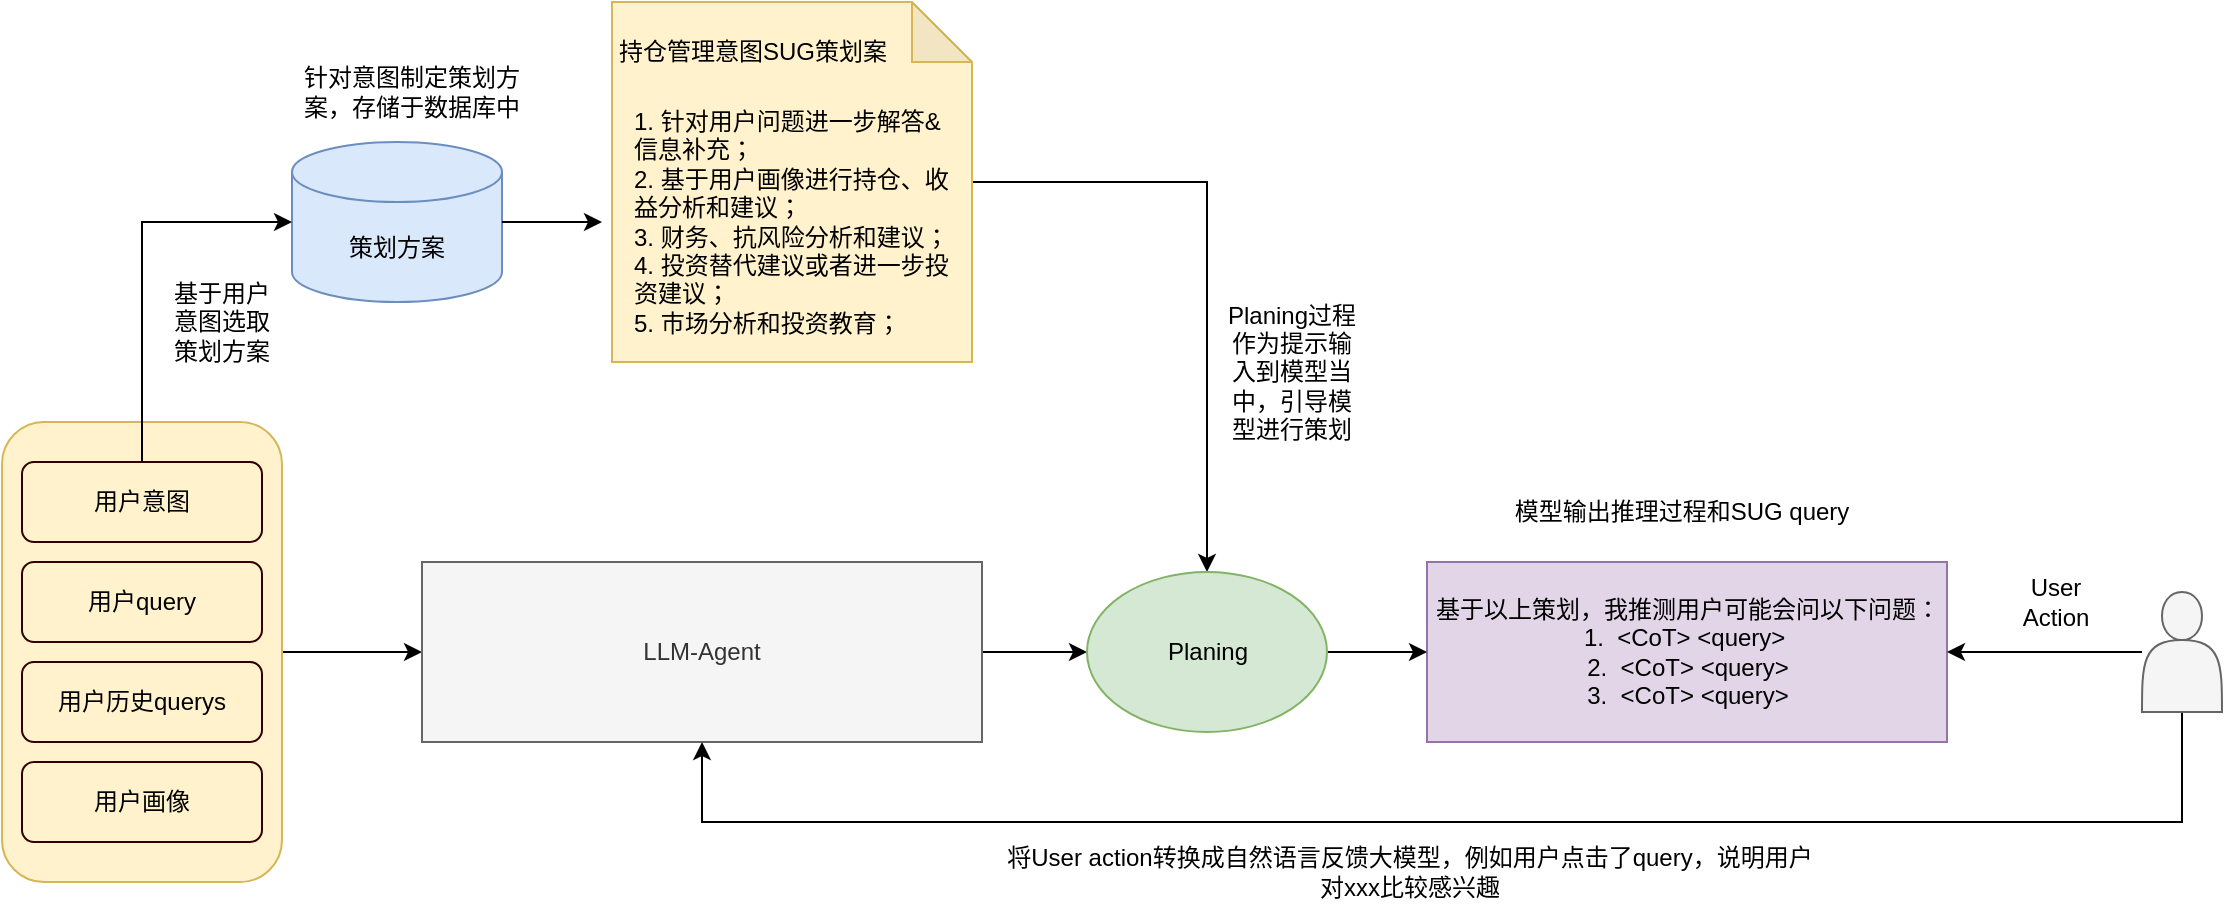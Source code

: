 <mxfile version="22.1.7" type="github">
  <diagram name="第 1 页" id="XaN7gPJk6JCARQaVGKtE">
    <mxGraphModel dx="2074" dy="1182" grid="1" gridSize="10" guides="1" tooltips="1" connect="1" arrows="1" fold="1" page="1" pageScale="1" pageWidth="1027" pageHeight="500" math="0" shadow="0">
      <root>
        <mxCell id="0" />
        <mxCell id="1" parent="0" />
        <mxCell id="WMn9UdP0PbQBGyq4Aqd1-41" value="" style="edgeStyle=orthogonalEdgeStyle;rounded=0;orthogonalLoop=1;jettySize=auto;html=1;" edge="1" parent="1" source="WMn9UdP0PbQBGyq4Aqd1-37" target="WMn9UdP0PbQBGyq4Aqd1-1">
          <mxGeometry relative="1" as="geometry" />
        </mxCell>
        <mxCell id="WMn9UdP0PbQBGyq4Aqd1-37" value="" style="rounded=1;whiteSpace=wrap;html=1;fillColor=#fff2cc;strokeColor=#d6b656;" vertex="1" parent="1">
          <mxGeometry x="30" y="220" width="140" height="230" as="geometry" />
        </mxCell>
        <mxCell id="WMn9UdP0PbQBGyq4Aqd1-34" value="" style="edgeStyle=orthogonalEdgeStyle;rounded=0;orthogonalLoop=1;jettySize=auto;html=1;" edge="1" parent="1" source="WMn9UdP0PbQBGyq4Aqd1-1">
          <mxGeometry relative="1" as="geometry">
            <mxPoint x="572.5" y="335" as="targetPoint" />
          </mxGeometry>
        </mxCell>
        <mxCell id="WMn9UdP0PbQBGyq4Aqd1-1" value="LLM-Agent" style="rounded=0;whiteSpace=wrap;html=1;fillColor=#f5f5f5;fontColor=#333333;strokeColor=#666666;" vertex="1" parent="1">
          <mxGeometry x="240" y="290" width="280" height="90" as="geometry" />
        </mxCell>
        <mxCell id="WMn9UdP0PbQBGyq4Aqd1-3" value="用户历史querys" style="rounded=1;whiteSpace=wrap;html=1;fillColor=#fff2cc;strokeColor=#330000;" vertex="1" parent="1">
          <mxGeometry x="40" y="340" width="120" height="40" as="geometry" />
        </mxCell>
        <mxCell id="WMn9UdP0PbQBGyq4Aqd1-4" value="用户画像" style="rounded=1;whiteSpace=wrap;html=1;fillColor=#fff2cc;strokeColor=#330000;" vertex="1" parent="1">
          <mxGeometry x="40" y="390" width="120" height="40" as="geometry" />
        </mxCell>
        <mxCell id="WMn9UdP0PbQBGyq4Aqd1-7" value="用户query" style="rounded=1;whiteSpace=wrap;html=1;fillColor=#fff2cc;strokeColor=#330000;" vertex="1" parent="1">
          <mxGeometry x="40" y="290" width="120" height="40" as="geometry" />
        </mxCell>
        <mxCell id="WMn9UdP0PbQBGyq4Aqd1-8" value="用户意图" style="rounded=1;whiteSpace=wrap;html=1;fillColor=#fff2cc;strokeColor=#330000;" vertex="1" parent="1">
          <mxGeometry x="40" y="240" width="120" height="40" as="geometry" />
        </mxCell>
        <mxCell id="WMn9UdP0PbQBGyq4Aqd1-20" value="策划方案" style="shape=cylinder3;whiteSpace=wrap;html=1;boundedLbl=1;backgroundOutline=1;size=15;fillColor=#dae8fc;strokeColor=#6c8ebf;" vertex="1" parent="1">
          <mxGeometry x="175" y="80" width="105" height="80" as="geometry" />
        </mxCell>
        <mxCell id="WMn9UdP0PbQBGyq4Aqd1-48" style="edgeStyle=orthogonalEdgeStyle;rounded=0;orthogonalLoop=1;jettySize=auto;html=1;" edge="1" parent="1" source="WMn9UdP0PbQBGyq4Aqd1-22" target="WMn9UdP0PbQBGyq4Aqd1-47">
          <mxGeometry relative="1" as="geometry" />
        </mxCell>
        <mxCell id="WMn9UdP0PbQBGyq4Aqd1-22" value="" style="shape=note;whiteSpace=wrap;html=1;backgroundOutline=1;darkOpacity=0.05;fillColor=#fff2cc;strokeColor=#d6b656;" vertex="1" parent="1">
          <mxGeometry x="335" y="10" width="180" height="180" as="geometry" />
        </mxCell>
        <mxCell id="WMn9UdP0PbQBGyq4Aqd1-23" value="&lt;div style=&quot;text-align: left;&quot;&gt;&lt;span style=&quot;background-color: initial;&quot;&gt;1. 针对用户问题进一步解答&amp;amp;信息补充；&lt;/span&gt;&lt;/div&gt;&lt;div style=&quot;text-align: left;&quot;&gt;&lt;span style=&quot;background-color: initial;&quot;&gt;2. 基于用户画像进行持仓、收益分析和建议；&lt;/span&gt;&lt;/div&gt;&lt;div style=&quot;text-align: left;&quot;&gt;&lt;span style=&quot;background-color: initial;&quot;&gt;3. 财务、抗风险分析和建议；&lt;/span&gt;&lt;/div&gt;&lt;div style=&quot;text-align: left;&quot;&gt;&lt;span style=&quot;background-color: initial;&quot;&gt;4. 投资替代建议或者进一步投资建议；&lt;/span&gt;&lt;/div&gt;&lt;div style=&quot;text-align: left;&quot;&gt;&lt;span style=&quot;background-color: initial;&quot;&gt;5. 市场分析和投资教育；&lt;/span&gt;&lt;/div&gt;" style="text;html=1;strokeColor=none;fillColor=none;align=center;verticalAlign=middle;whiteSpace=wrap;rounded=0;" vertex="1" parent="1">
          <mxGeometry x="345" y="40" width="160" height="160" as="geometry" />
        </mxCell>
        <mxCell id="WMn9UdP0PbQBGyq4Aqd1-24" value="持仓管理意图SUG策划案" style="text;html=1;strokeColor=none;fillColor=none;align=center;verticalAlign=middle;whiteSpace=wrap;rounded=0;" vertex="1" parent="1">
          <mxGeometry x="327.5" y="20" width="155" height="30" as="geometry" />
        </mxCell>
        <mxCell id="WMn9UdP0PbQBGyq4Aqd1-31" style="edgeStyle=orthogonalEdgeStyle;rounded=0;orthogonalLoop=1;jettySize=auto;html=1;exitX=0.5;exitY=0;exitDx=0;exitDy=0;entryX=0;entryY=0.5;entryDx=0;entryDy=0;entryPerimeter=0;" edge="1" parent="1" source="WMn9UdP0PbQBGyq4Aqd1-8" target="WMn9UdP0PbQBGyq4Aqd1-20">
          <mxGeometry relative="1" as="geometry" />
        </mxCell>
        <mxCell id="WMn9UdP0PbQBGyq4Aqd1-32" style="edgeStyle=orthogonalEdgeStyle;rounded=0;orthogonalLoop=1;jettySize=auto;html=1;exitX=1;exitY=0.5;exitDx=0;exitDy=0;exitPerimeter=0;" edge="1" parent="1" source="WMn9UdP0PbQBGyq4Aqd1-20">
          <mxGeometry relative="1" as="geometry">
            <mxPoint x="330" y="120" as="targetPoint" />
          </mxGeometry>
        </mxCell>
        <mxCell id="WMn9UdP0PbQBGyq4Aqd1-35" value="基于用户意图选取策划方案" style="text;html=1;strokeColor=none;fillColor=none;align=center;verticalAlign=middle;whiteSpace=wrap;rounded=0;" vertex="1" parent="1">
          <mxGeometry x="110" y="140" width="60" height="60" as="geometry" />
        </mxCell>
        <mxCell id="WMn9UdP0PbQBGyq4Aqd1-36" value="针对意图制定策划方案，存储于数据库中" style="text;html=1;strokeColor=none;fillColor=none;align=center;verticalAlign=middle;whiteSpace=wrap;rounded=0;" vertex="1" parent="1">
          <mxGeometry x="180" y="30" width="110" height="50" as="geometry" />
        </mxCell>
        <mxCell id="WMn9UdP0PbQBGyq4Aqd1-43" value="模型输出推理过程和SUG query" style="text;html=1;strokeColor=none;fillColor=none;align=center;verticalAlign=middle;whiteSpace=wrap;rounded=0;" vertex="1" parent="1">
          <mxGeometry x="770" y="250" width="200" height="30" as="geometry" />
        </mxCell>
        <mxCell id="WMn9UdP0PbQBGyq4Aqd1-45" value="基于以上策划，我推测用户可能会问以下问题：&lt;br style=&quot;border-color: var(--border-color); color: rgb(0, 0, 0);&quot;&gt;&lt;span style=&quot;border-color: var(--border-color); color: rgb(0, 0, 0);&quot;&gt;1.&amp;nbsp; &amp;lt;CoT&amp;gt; &amp;lt;query&amp;gt;&amp;nbsp;&lt;/span&gt;&lt;br style=&quot;border-color: var(--border-color); color: rgb(0, 0, 0);&quot;&gt;&lt;span style=&quot;border-color: var(--border-color); color: rgb(0, 0, 0);&quot;&gt;2.&amp;nbsp; &amp;lt;CoT&amp;gt; &amp;lt;query&amp;gt;&lt;/span&gt;&lt;br style=&quot;border-color: var(--border-color); color: rgb(0, 0, 0);&quot;&gt;&lt;span style=&quot;border-color: var(--border-color); color: rgb(0, 0, 0);&quot;&gt;3.&amp;nbsp; &amp;lt;CoT&amp;gt; &amp;lt;query&amp;gt;&lt;/span&gt;" style="rounded=0;whiteSpace=wrap;html=1;fillColor=#e1d5e7;strokeColor=#9673a6;" vertex="1" parent="1">
          <mxGeometry x="742.5" y="290" width="260" height="90" as="geometry" />
        </mxCell>
        <mxCell id="WMn9UdP0PbQBGyq4Aqd1-46" value="Planing过程作为提示输入到模型当中，引导模型进行策划" style="text;html=1;strokeColor=none;fillColor=none;align=center;verticalAlign=middle;whiteSpace=wrap;rounded=0;" vertex="1" parent="1">
          <mxGeometry x="640" y="150" width="70" height="90" as="geometry" />
        </mxCell>
        <mxCell id="WMn9UdP0PbQBGyq4Aqd1-49" style="edgeStyle=orthogonalEdgeStyle;rounded=0;orthogonalLoop=1;jettySize=auto;html=1;exitX=1;exitY=0.5;exitDx=0;exitDy=0;" edge="1" parent="1" source="WMn9UdP0PbQBGyq4Aqd1-47" target="WMn9UdP0PbQBGyq4Aqd1-45">
          <mxGeometry relative="1" as="geometry" />
        </mxCell>
        <mxCell id="WMn9UdP0PbQBGyq4Aqd1-47" value="Planing" style="ellipse;whiteSpace=wrap;html=1;fillColor=#d5e8d4;strokeColor=#82b366;" vertex="1" parent="1">
          <mxGeometry x="572.5" y="295" width="120" height="80" as="geometry" />
        </mxCell>
        <mxCell id="WMn9UdP0PbQBGyq4Aqd1-51" style="edgeStyle=orthogonalEdgeStyle;rounded=0;orthogonalLoop=1;jettySize=auto;html=1;" edge="1" parent="1" source="WMn9UdP0PbQBGyq4Aqd1-50" target="WMn9UdP0PbQBGyq4Aqd1-45">
          <mxGeometry relative="1" as="geometry" />
        </mxCell>
        <mxCell id="WMn9UdP0PbQBGyq4Aqd1-53" style="edgeStyle=orthogonalEdgeStyle;rounded=0;orthogonalLoop=1;jettySize=auto;html=1;entryX=0.5;entryY=1;entryDx=0;entryDy=0;" edge="1" parent="1" source="WMn9UdP0PbQBGyq4Aqd1-50" target="WMn9UdP0PbQBGyq4Aqd1-1">
          <mxGeometry relative="1" as="geometry">
            <Array as="points">
              <mxPoint x="1120" y="420" />
              <mxPoint x="380" y="420" />
            </Array>
          </mxGeometry>
        </mxCell>
        <mxCell id="WMn9UdP0PbQBGyq4Aqd1-50" value="" style="shape=actor;whiteSpace=wrap;html=1;fillColor=#f5f5f5;strokeColor=#666666;fontColor=#333333;" vertex="1" parent="1">
          <mxGeometry x="1100" y="305" width="40" height="60" as="geometry" />
        </mxCell>
        <mxCell id="WMn9UdP0PbQBGyq4Aqd1-52" value="User Action" style="text;html=1;strokeColor=none;fillColor=none;align=center;verticalAlign=middle;whiteSpace=wrap;rounded=0;" vertex="1" parent="1">
          <mxGeometry x="1027" y="295" width="60" height="30" as="geometry" />
        </mxCell>
        <mxCell id="WMn9UdP0PbQBGyq4Aqd1-54" value="将User action转换成自然语言反馈大模型，例如用户点击了query，说明用户对xxx比较感兴趣" style="text;html=1;strokeColor=none;fillColor=none;align=center;verticalAlign=middle;whiteSpace=wrap;rounded=0;" vertex="1" parent="1">
          <mxGeometry x="530" y="430" width="407.5" height="30" as="geometry" />
        </mxCell>
      </root>
    </mxGraphModel>
  </diagram>
</mxfile>
